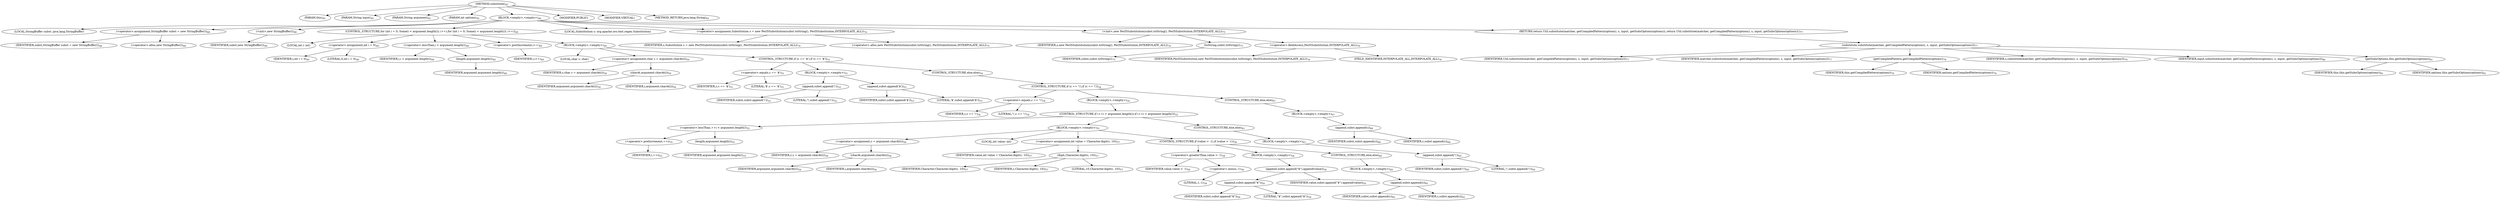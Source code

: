 digraph "substitute" {  
"22" [label = <(METHOD,substitute)<SUB>45</SUB>> ]
"10" [label = <(PARAM,this)<SUB>45</SUB>> ]
"23" [label = <(PARAM,String input)<SUB>45</SUB>> ]
"24" [label = <(PARAM,String argument)<SUB>45</SUB>> ]
"25" [label = <(PARAM,int options)<SUB>45</SUB>> ]
"26" [label = <(BLOCK,&lt;empty&gt;,&lt;empty&gt;)<SUB>46</SUB>> ]
"6" [label = <(LOCAL,StringBuffer subst: java.lang.StringBuffer)> ]
"27" [label = <(&lt;operator&gt;.assignment,StringBuffer subst = new StringBuffer())<SUB>48</SUB>> ]
"28" [label = <(IDENTIFIER,subst,StringBuffer subst = new StringBuffer())<SUB>48</SUB>> ]
"29" [label = <(&lt;operator&gt;.alloc,new StringBuffer())<SUB>48</SUB>> ]
"30" [label = <(&lt;init&gt;,new StringBuffer())<SUB>48</SUB>> ]
"5" [label = <(IDENTIFIER,subst,new StringBuffer())<SUB>48</SUB>> ]
"31" [label = <(CONTROL_STRUCTURE,for (int i = 0; Some(i &lt; argument.length()); i++),for (int i = 0; Some(i &lt; argument.length()); i++))<SUB>49</SUB>> ]
"32" [label = <(LOCAL,int i: int)> ]
"33" [label = <(&lt;operator&gt;.assignment,int i = 0)<SUB>49</SUB>> ]
"34" [label = <(IDENTIFIER,i,int i = 0)<SUB>49</SUB>> ]
"35" [label = <(LITERAL,0,int i = 0)<SUB>49</SUB>> ]
"36" [label = <(&lt;operator&gt;.lessThan,i &lt; argument.length())<SUB>49</SUB>> ]
"37" [label = <(IDENTIFIER,i,i &lt; argument.length())<SUB>49</SUB>> ]
"38" [label = <(length,argument.length())<SUB>49</SUB>> ]
"39" [label = <(IDENTIFIER,argument,argument.length())<SUB>49</SUB>> ]
"40" [label = <(&lt;operator&gt;.postIncrement,i++)<SUB>49</SUB>> ]
"41" [label = <(IDENTIFIER,i,i++)<SUB>49</SUB>> ]
"42" [label = <(BLOCK,&lt;empty&gt;,&lt;empty&gt;)<SUB>49</SUB>> ]
"43" [label = <(LOCAL,char c: char)> ]
"44" [label = <(&lt;operator&gt;.assignment,char c = argument.charAt(i))<SUB>50</SUB>> ]
"45" [label = <(IDENTIFIER,c,char c = argument.charAt(i))<SUB>50</SUB>> ]
"46" [label = <(charAt,argument.charAt(i))<SUB>50</SUB>> ]
"47" [label = <(IDENTIFIER,argument,argument.charAt(i))<SUB>50</SUB>> ]
"48" [label = <(IDENTIFIER,i,argument.charAt(i))<SUB>50</SUB>> ]
"49" [label = <(CONTROL_STRUCTURE,if (c == '$'),if (c == '$'))<SUB>51</SUB>> ]
"50" [label = <(&lt;operator&gt;.equals,c == '$')<SUB>51</SUB>> ]
"51" [label = <(IDENTIFIER,c,c == '$')<SUB>51</SUB>> ]
"52" [label = <(LITERAL,'$',c == '$')<SUB>51</SUB>> ]
"53" [label = <(BLOCK,&lt;empty&gt;,&lt;empty&gt;)<SUB>51</SUB>> ]
"54" [label = <(append,subst.append('\\'))<SUB>52</SUB>> ]
"55" [label = <(IDENTIFIER,subst,subst.append('\\'))<SUB>52</SUB>> ]
"56" [label = <(LITERAL,'\\',subst.append('\\'))<SUB>52</SUB>> ]
"57" [label = <(append,subst.append('$'))<SUB>53</SUB>> ]
"58" [label = <(IDENTIFIER,subst,subst.append('$'))<SUB>53</SUB>> ]
"59" [label = <(LITERAL,'$',subst.append('$'))<SUB>53</SUB>> ]
"60" [label = <(CONTROL_STRUCTURE,else,else)<SUB>54</SUB>> ]
"61" [label = <(CONTROL_STRUCTURE,if (c == '\\'),if (c == '\\'))<SUB>54</SUB>> ]
"62" [label = <(&lt;operator&gt;.equals,c == '\\')<SUB>54</SUB>> ]
"63" [label = <(IDENTIFIER,c,c == '\\')<SUB>54</SUB>> ]
"64" [label = <(LITERAL,'\\',c == '\\')<SUB>54</SUB>> ]
"65" [label = <(BLOCK,&lt;empty&gt;,&lt;empty&gt;)<SUB>54</SUB>> ]
"66" [label = <(CONTROL_STRUCTURE,if (++i &lt; argument.length()),if (++i &lt; argument.length()))<SUB>55</SUB>> ]
"67" [label = <(&lt;operator&gt;.lessThan,++i &lt; argument.length())<SUB>55</SUB>> ]
"68" [label = <(&lt;operator&gt;.preIncrement,++i)<SUB>55</SUB>> ]
"69" [label = <(IDENTIFIER,i,++i)<SUB>55</SUB>> ]
"70" [label = <(length,argument.length())<SUB>55</SUB>> ]
"71" [label = <(IDENTIFIER,argument,argument.length())<SUB>55</SUB>> ]
"72" [label = <(BLOCK,&lt;empty&gt;,&lt;empty&gt;)<SUB>55</SUB>> ]
"73" [label = <(&lt;operator&gt;.assignment,c = argument.charAt(i))<SUB>56</SUB>> ]
"74" [label = <(IDENTIFIER,c,c = argument.charAt(i))<SUB>56</SUB>> ]
"75" [label = <(charAt,argument.charAt(i))<SUB>56</SUB>> ]
"76" [label = <(IDENTIFIER,argument,argument.charAt(i))<SUB>56</SUB>> ]
"77" [label = <(IDENTIFIER,i,argument.charAt(i))<SUB>56</SUB>> ]
"78" [label = <(LOCAL,int value: int)> ]
"79" [label = <(&lt;operator&gt;.assignment,int value = Character.digit(c, 10))<SUB>57</SUB>> ]
"80" [label = <(IDENTIFIER,value,int value = Character.digit(c, 10))<SUB>57</SUB>> ]
"81" [label = <(digit,Character.digit(c, 10))<SUB>57</SUB>> ]
"82" [label = <(IDENTIFIER,Character,Character.digit(c, 10))<SUB>57</SUB>> ]
"83" [label = <(IDENTIFIER,c,Character.digit(c, 10))<SUB>57</SUB>> ]
"84" [label = <(LITERAL,10,Character.digit(c, 10))<SUB>57</SUB>> ]
"85" [label = <(CONTROL_STRUCTURE,if (value &gt; -1),if (value &gt; -1))<SUB>58</SUB>> ]
"86" [label = <(&lt;operator&gt;.greaterThan,value &gt; -1)<SUB>58</SUB>> ]
"87" [label = <(IDENTIFIER,value,value &gt; -1)<SUB>58</SUB>> ]
"88" [label = <(&lt;operator&gt;.minus,-1)<SUB>58</SUB>> ]
"89" [label = <(LITERAL,1,-1)<SUB>58</SUB>> ]
"90" [label = <(BLOCK,&lt;empty&gt;,&lt;empty&gt;)<SUB>58</SUB>> ]
"91" [label = <(append,subst.append(&quot;$&quot;).append(value))<SUB>59</SUB>> ]
"92" [label = <(append,subst.append(&quot;$&quot;))<SUB>59</SUB>> ]
"93" [label = <(IDENTIFIER,subst,subst.append(&quot;$&quot;))<SUB>59</SUB>> ]
"94" [label = <(LITERAL,&quot;$&quot;,subst.append(&quot;$&quot;))<SUB>59</SUB>> ]
"95" [label = <(IDENTIFIER,value,subst.append(&quot;$&quot;).append(value))<SUB>59</SUB>> ]
"96" [label = <(CONTROL_STRUCTURE,else,else)<SUB>60</SUB>> ]
"97" [label = <(BLOCK,&lt;empty&gt;,&lt;empty&gt;)<SUB>60</SUB>> ]
"98" [label = <(append,subst.append(c))<SUB>61</SUB>> ]
"99" [label = <(IDENTIFIER,subst,subst.append(c))<SUB>61</SUB>> ]
"100" [label = <(IDENTIFIER,c,subst.append(c))<SUB>61</SUB>> ]
"101" [label = <(CONTROL_STRUCTURE,else,else)<SUB>63</SUB>> ]
"102" [label = <(BLOCK,&lt;empty&gt;,&lt;empty&gt;)<SUB>63</SUB>> ]
"103" [label = <(append,subst.append('\\'))<SUB>65</SUB>> ]
"104" [label = <(IDENTIFIER,subst,subst.append('\\'))<SUB>65</SUB>> ]
"105" [label = <(LITERAL,'\\',subst.append('\\'))<SUB>65</SUB>> ]
"106" [label = <(CONTROL_STRUCTURE,else,else)<SUB>67</SUB>> ]
"107" [label = <(BLOCK,&lt;empty&gt;,&lt;empty&gt;)<SUB>67</SUB>> ]
"108" [label = <(append,subst.append(c))<SUB>68</SUB>> ]
"109" [label = <(IDENTIFIER,subst,subst.append(c))<SUB>68</SUB>> ]
"110" [label = <(IDENTIFIER,c,subst.append(c))<SUB>68</SUB>> ]
"8" [label = <(LOCAL,Substitution s: org.apache.oro.text.regex.Substitution)> ]
"111" [label = <(&lt;operator&gt;.assignment,Substitution s = new Perl5Substitution(subst.toString(), Perl5Substitution.INTERPOLATE_ALL))<SUB>74</SUB>> ]
"112" [label = <(IDENTIFIER,s,Substitution s = new Perl5Substitution(subst.toString(), Perl5Substitution.INTERPOLATE_ALL))<SUB>74</SUB>> ]
"113" [label = <(&lt;operator&gt;.alloc,new Perl5Substitution(subst.toString(), Perl5Substitution.INTERPOLATE_ALL))<SUB>75</SUB>> ]
"114" [label = <(&lt;init&gt;,new Perl5Substitution(subst.toString(), Perl5Substitution.INTERPOLATE_ALL))<SUB>75</SUB>> ]
"7" [label = <(IDENTIFIER,s,new Perl5Substitution(subst.toString(), Perl5Substitution.INTERPOLATE_ALL))<SUB>74</SUB>> ]
"115" [label = <(toString,subst.toString())<SUB>75</SUB>> ]
"116" [label = <(IDENTIFIER,subst,subst.toString())<SUB>75</SUB>> ]
"117" [label = <(&lt;operator&gt;.fieldAccess,Perl5Substitution.INTERPOLATE_ALL)<SUB>76</SUB>> ]
"118" [label = <(IDENTIFIER,Perl5Substitution,new Perl5Substitution(subst.toString(), Perl5Substitution.INTERPOLATE_ALL))<SUB>76</SUB>> ]
"119" [label = <(FIELD_IDENTIFIER,INTERPOLATE_ALL,INTERPOLATE_ALL)<SUB>76</SUB>> ]
"120" [label = <(RETURN,return Util.substitute(matcher, getCompiledPattern(options), s, input, getSubsOptions(options));,return Util.substitute(matcher, getCompiledPattern(options), s, input, getSubsOptions(options));)<SUB>77</SUB>> ]
"121" [label = <(substitute,substitute(matcher, getCompiledPattern(options), s, input, getSubsOptions(options)))<SUB>77</SUB>> ]
"122" [label = <(IDENTIFIER,Util,substitute(matcher, getCompiledPattern(options), s, input, getSubsOptions(options)))<SUB>77</SUB>> ]
"123" [label = <(IDENTIFIER,matcher,substitute(matcher, getCompiledPattern(options), s, input, getSubsOptions(options)))<SUB>77</SUB>> ]
"124" [label = <(getCompiledPattern,getCompiledPattern(options))<SUB>78</SUB>> ]
"9" [label = <(IDENTIFIER,this,getCompiledPattern(options))<SUB>78</SUB>> ]
"125" [label = <(IDENTIFIER,options,getCompiledPattern(options))<SUB>78</SUB>> ]
"126" [label = <(IDENTIFIER,s,substitute(matcher, getCompiledPattern(options), s, input, getSubsOptions(options)))<SUB>79</SUB>> ]
"127" [label = <(IDENTIFIER,input,substitute(matcher, getCompiledPattern(options), s, input, getSubsOptions(options)))<SUB>80</SUB>> ]
"128" [label = <(getSubsOptions,this.getSubsOptions(options))<SUB>81</SUB>> ]
"11" [label = <(IDENTIFIER,this,this.getSubsOptions(options))<SUB>81</SUB>> ]
"129" [label = <(IDENTIFIER,options,this.getSubsOptions(options))<SUB>81</SUB>> ]
"130" [label = <(MODIFIER,PUBLIC)> ]
"131" [label = <(MODIFIER,VIRTUAL)> ]
"132" [label = <(METHOD_RETURN,java.lang.String)<SUB>45</SUB>> ]
  "22" -> "10" 
  "22" -> "23" 
  "22" -> "24" 
  "22" -> "25" 
  "22" -> "26" 
  "22" -> "130" 
  "22" -> "131" 
  "22" -> "132" 
  "26" -> "6" 
  "26" -> "27" 
  "26" -> "30" 
  "26" -> "31" 
  "26" -> "8" 
  "26" -> "111" 
  "26" -> "114" 
  "26" -> "120" 
  "27" -> "28" 
  "27" -> "29" 
  "30" -> "5" 
  "31" -> "32" 
  "31" -> "33" 
  "31" -> "36" 
  "31" -> "40" 
  "31" -> "42" 
  "33" -> "34" 
  "33" -> "35" 
  "36" -> "37" 
  "36" -> "38" 
  "38" -> "39" 
  "40" -> "41" 
  "42" -> "43" 
  "42" -> "44" 
  "42" -> "49" 
  "44" -> "45" 
  "44" -> "46" 
  "46" -> "47" 
  "46" -> "48" 
  "49" -> "50" 
  "49" -> "53" 
  "49" -> "60" 
  "50" -> "51" 
  "50" -> "52" 
  "53" -> "54" 
  "53" -> "57" 
  "54" -> "55" 
  "54" -> "56" 
  "57" -> "58" 
  "57" -> "59" 
  "60" -> "61" 
  "61" -> "62" 
  "61" -> "65" 
  "61" -> "106" 
  "62" -> "63" 
  "62" -> "64" 
  "65" -> "66" 
  "66" -> "67" 
  "66" -> "72" 
  "66" -> "101" 
  "67" -> "68" 
  "67" -> "70" 
  "68" -> "69" 
  "70" -> "71" 
  "72" -> "73" 
  "72" -> "78" 
  "72" -> "79" 
  "72" -> "85" 
  "73" -> "74" 
  "73" -> "75" 
  "75" -> "76" 
  "75" -> "77" 
  "79" -> "80" 
  "79" -> "81" 
  "81" -> "82" 
  "81" -> "83" 
  "81" -> "84" 
  "85" -> "86" 
  "85" -> "90" 
  "85" -> "96" 
  "86" -> "87" 
  "86" -> "88" 
  "88" -> "89" 
  "90" -> "91" 
  "91" -> "92" 
  "91" -> "95" 
  "92" -> "93" 
  "92" -> "94" 
  "96" -> "97" 
  "97" -> "98" 
  "98" -> "99" 
  "98" -> "100" 
  "101" -> "102" 
  "102" -> "103" 
  "103" -> "104" 
  "103" -> "105" 
  "106" -> "107" 
  "107" -> "108" 
  "108" -> "109" 
  "108" -> "110" 
  "111" -> "112" 
  "111" -> "113" 
  "114" -> "7" 
  "114" -> "115" 
  "114" -> "117" 
  "115" -> "116" 
  "117" -> "118" 
  "117" -> "119" 
  "120" -> "121" 
  "121" -> "122" 
  "121" -> "123" 
  "121" -> "124" 
  "121" -> "126" 
  "121" -> "127" 
  "121" -> "128" 
  "124" -> "9" 
  "124" -> "125" 
  "128" -> "11" 
  "128" -> "129" 
}
